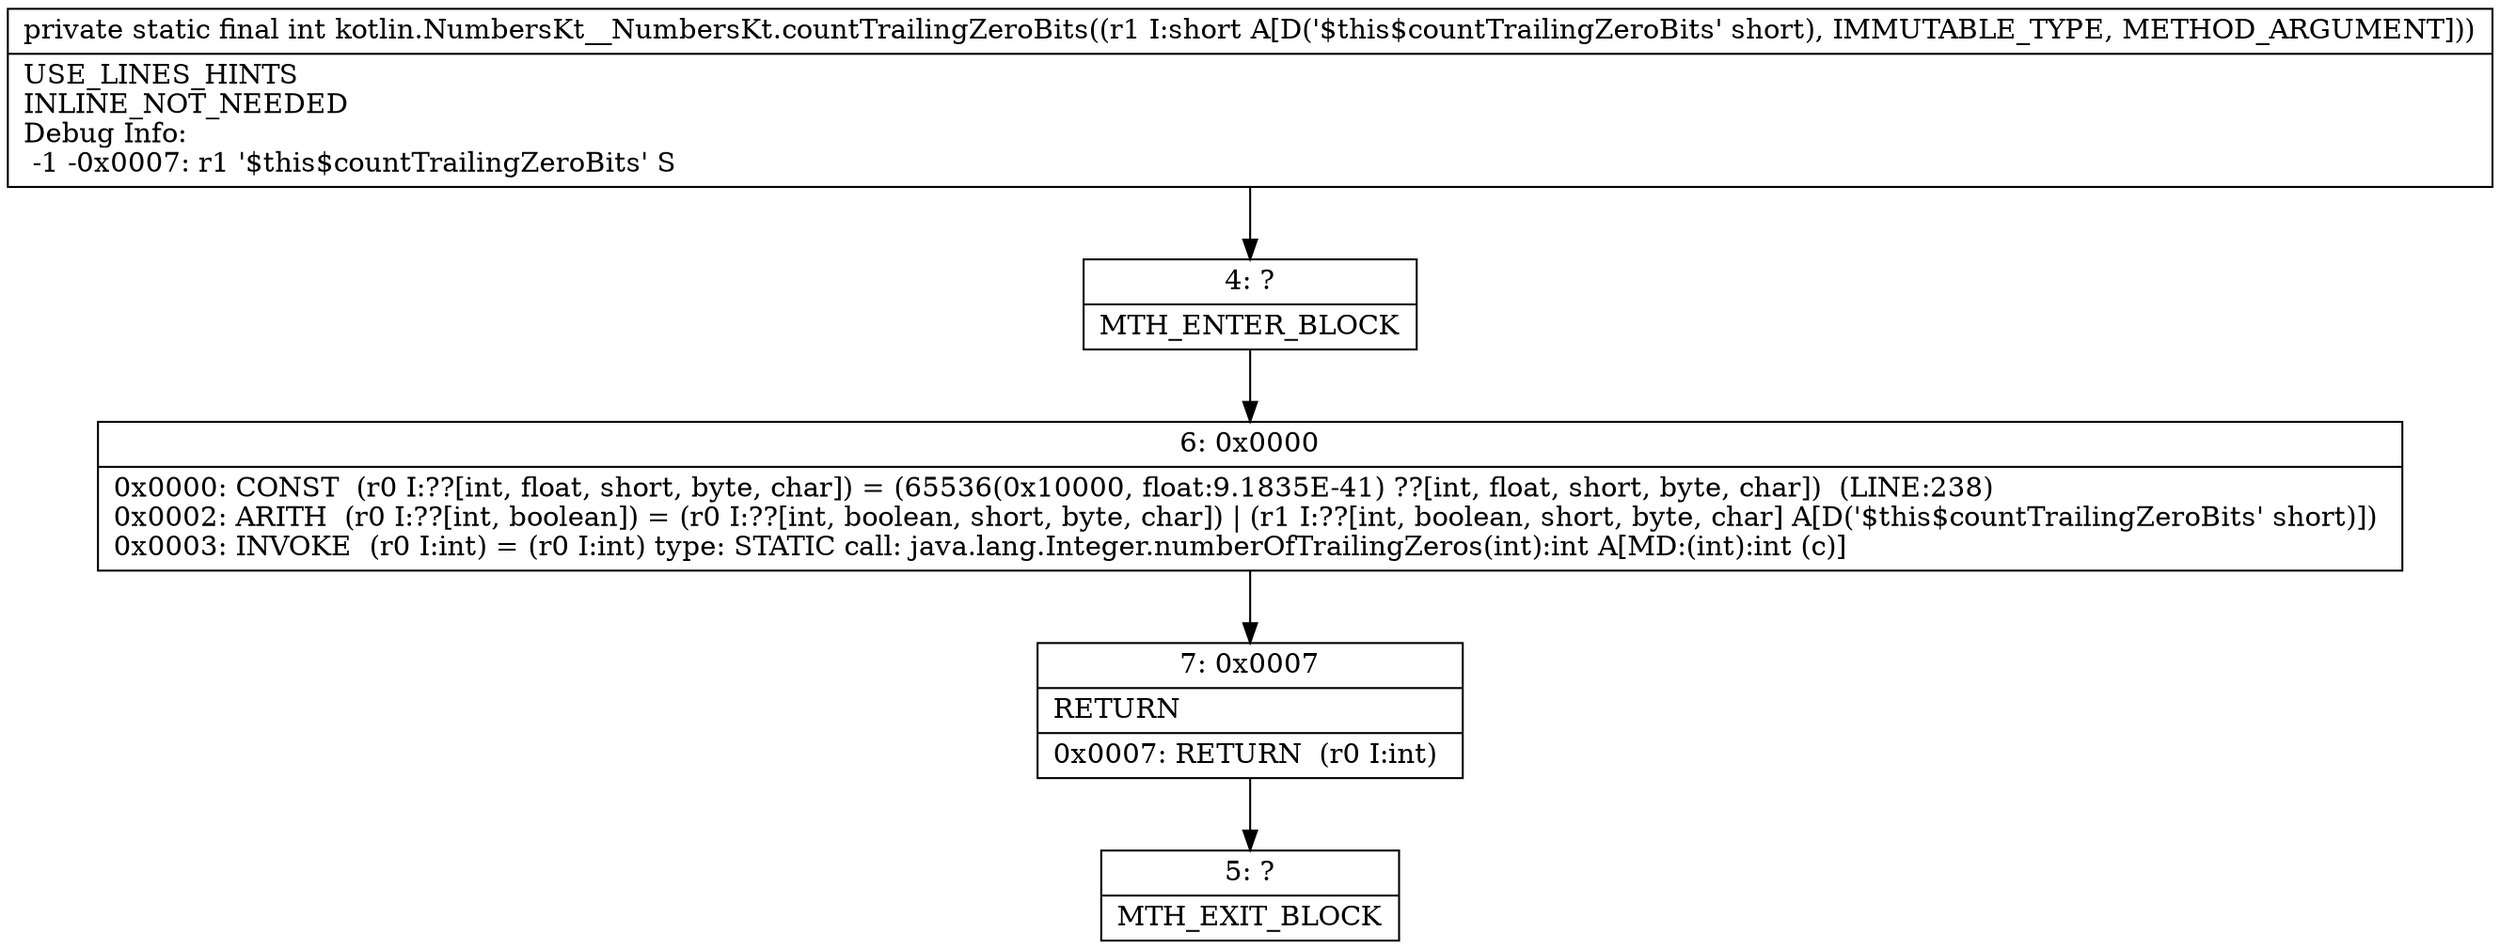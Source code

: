 digraph "CFG forkotlin.NumbersKt__NumbersKt.countTrailingZeroBits(S)I" {
Node_4 [shape=record,label="{4\:\ ?|MTH_ENTER_BLOCK\l}"];
Node_6 [shape=record,label="{6\:\ 0x0000|0x0000: CONST  (r0 I:??[int, float, short, byte, char]) = (65536(0x10000, float:9.1835E\-41) ??[int, float, short, byte, char])  (LINE:238)\l0x0002: ARITH  (r0 I:??[int, boolean]) = (r0 I:??[int, boolean, short, byte, char]) \| (r1 I:??[int, boolean, short, byte, char] A[D('$this$countTrailingZeroBits' short)]) \l0x0003: INVOKE  (r0 I:int) = (r0 I:int) type: STATIC call: java.lang.Integer.numberOfTrailingZeros(int):int A[MD:(int):int (c)]\l}"];
Node_7 [shape=record,label="{7\:\ 0x0007|RETURN\l|0x0007: RETURN  (r0 I:int) \l}"];
Node_5 [shape=record,label="{5\:\ ?|MTH_EXIT_BLOCK\l}"];
MethodNode[shape=record,label="{private static final int kotlin.NumbersKt__NumbersKt.countTrailingZeroBits((r1 I:short A[D('$this$countTrailingZeroBits' short), IMMUTABLE_TYPE, METHOD_ARGUMENT]))  | USE_LINES_HINTS\lINLINE_NOT_NEEDED\lDebug Info:\l  \-1 \-0x0007: r1 '$this$countTrailingZeroBits' S\l}"];
MethodNode -> Node_4;Node_4 -> Node_6;
Node_6 -> Node_7;
Node_7 -> Node_5;
}


